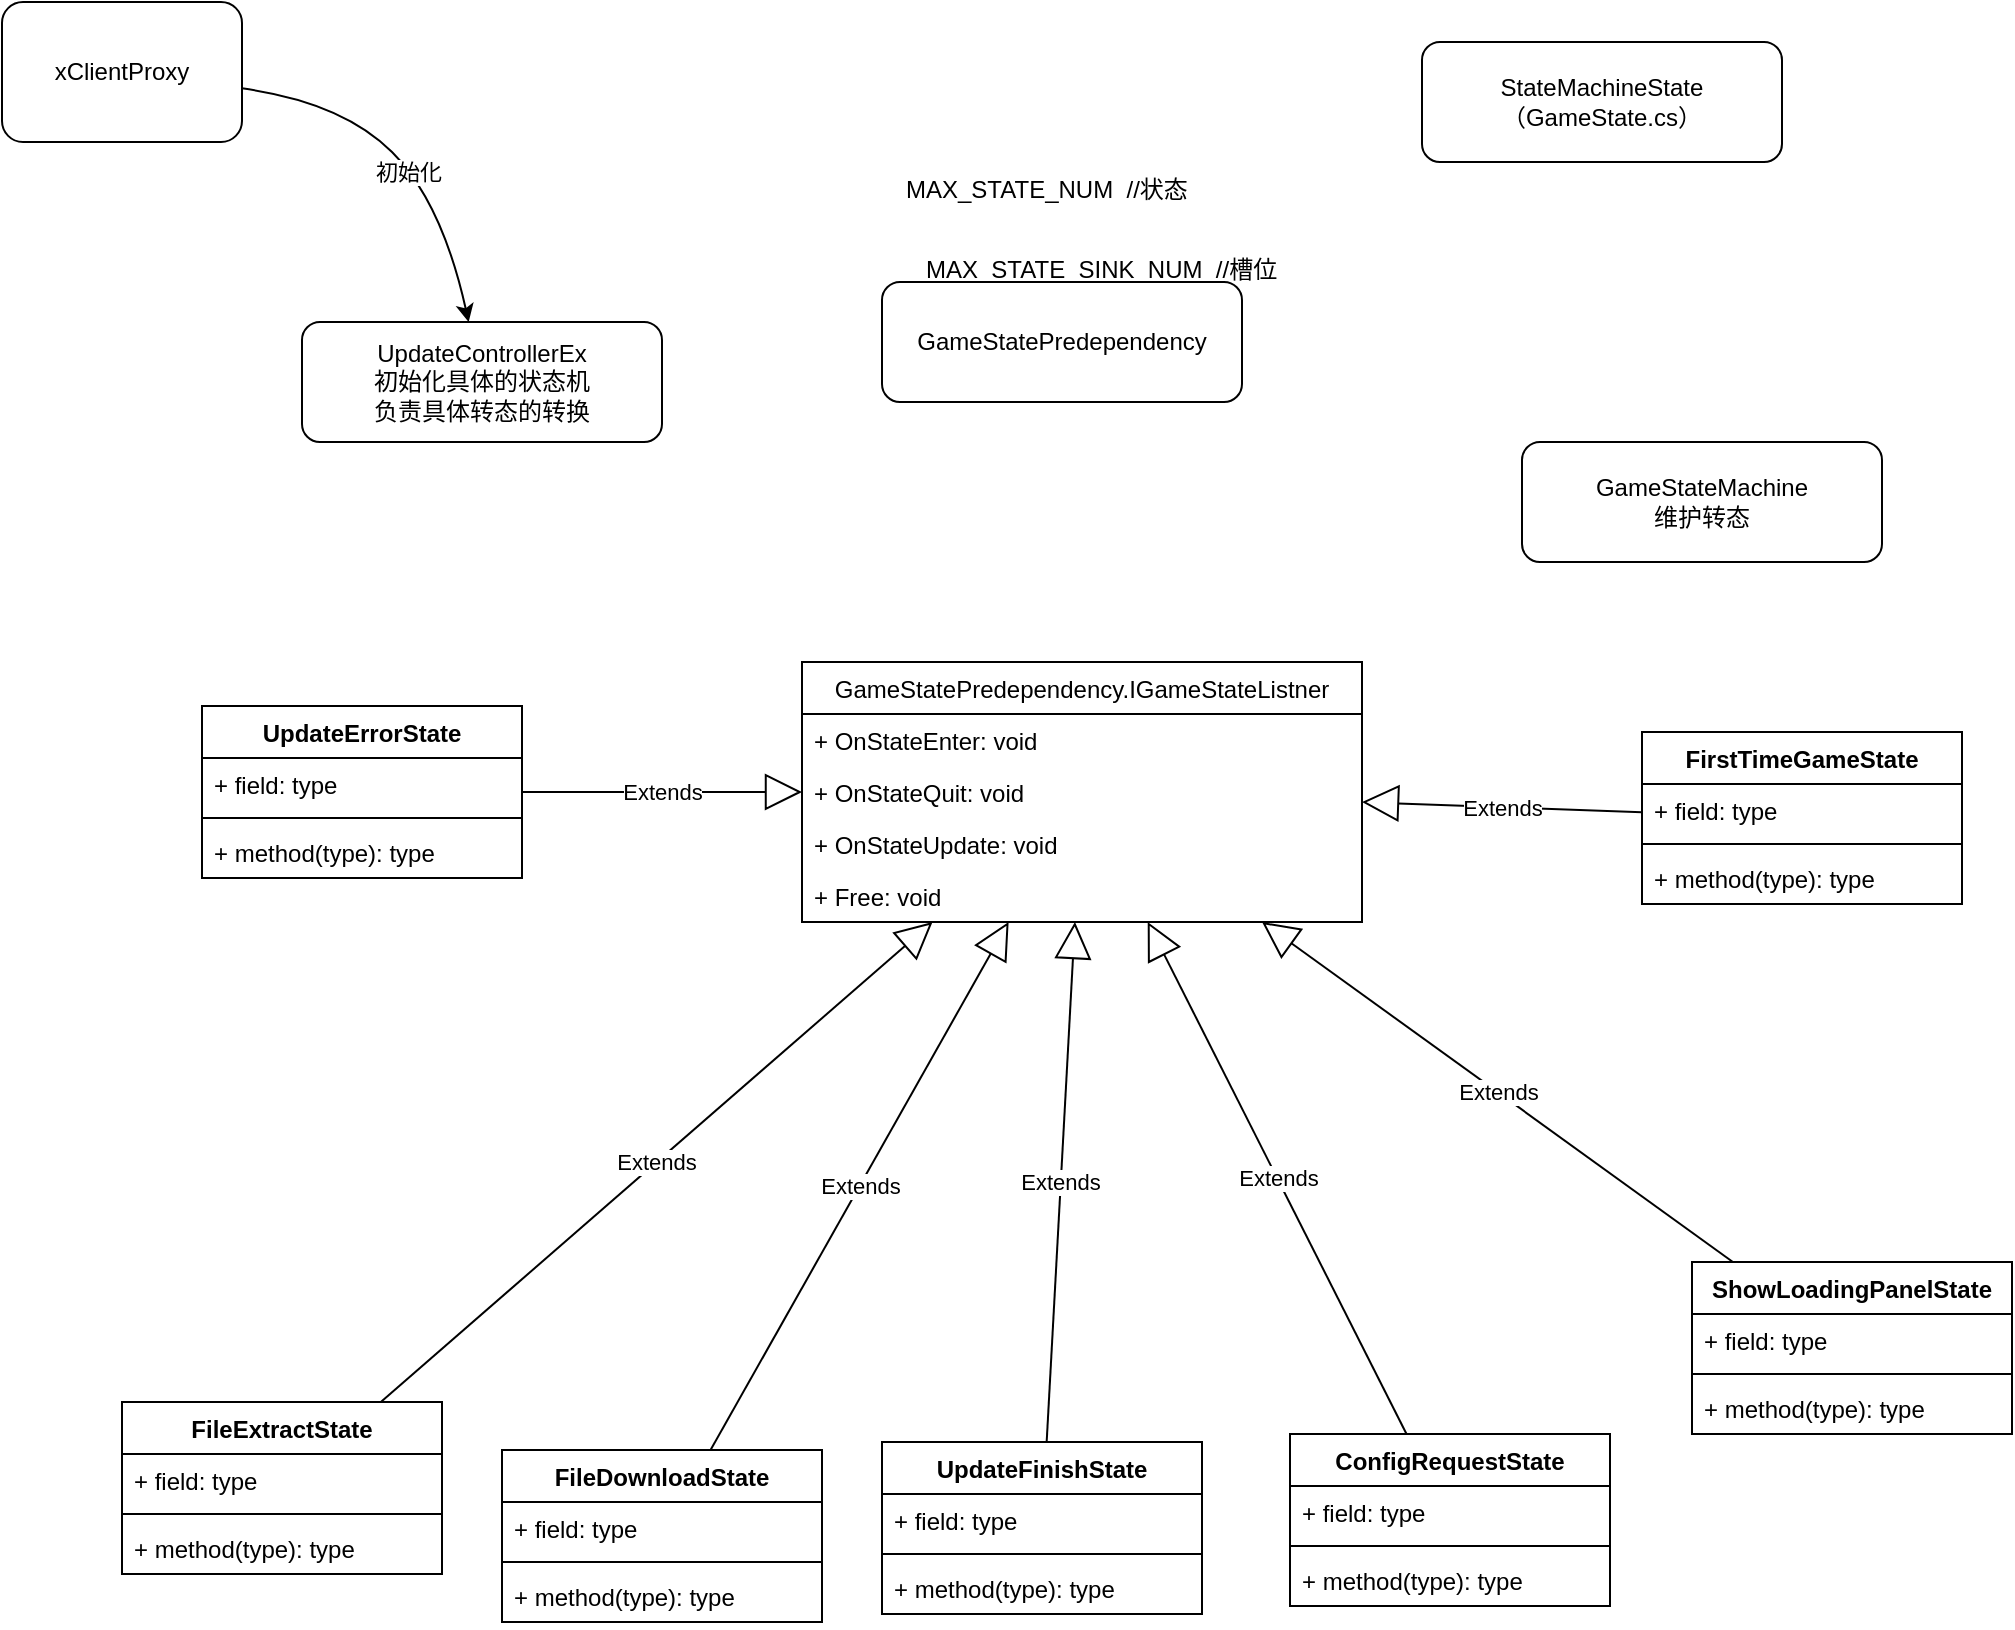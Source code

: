 <mxfile version="13.8.5" type="github"><diagram id="poAoHHD4wJXneolooooK" name="Page-1"><mxGraphModel dx="2249" dy="794" grid="1" gridSize="10" guides="1" tooltips="1" connect="1" arrows="1" fold="1" page="1" pageScale="1" pageWidth="827" pageHeight="1169" math="0" shadow="0"><root><mxCell id="0"/><mxCell id="1" parent="0"/><mxCell id="TegShTSiwR75E2xf8N01-50" value="GameStatePredependency" style="rounded=1;whiteSpace=wrap;html=1;" vertex="1" parent="1"><mxGeometry x="210" y="360" width="180" height="60" as="geometry"/></mxCell><mxCell id="TegShTSiwR75E2xf8N01-51" value="GameStatePredependency.IGameStateListner" style="swimlane;fontStyle=0;childLayout=stackLayout;horizontal=1;startSize=26;fillColor=none;horizontalStack=0;resizeParent=1;resizeParentMax=0;resizeLast=0;collapsible=1;marginBottom=0;" vertex="1" parent="1"><mxGeometry x="170" y="550" width="280" height="130" as="geometry"/></mxCell><mxCell id="TegShTSiwR75E2xf8N01-52" value="+ OnStateEnter: void" style="text;strokeColor=none;fillColor=none;align=left;verticalAlign=top;spacingLeft=4;spacingRight=4;overflow=hidden;rotatable=0;points=[[0,0.5],[1,0.5]];portConstraint=eastwest;" vertex="1" parent="TegShTSiwR75E2xf8N01-51"><mxGeometry y="26" width="280" height="26" as="geometry"/></mxCell><mxCell id="TegShTSiwR75E2xf8N01-53" value="+ OnStateQuit: void" style="text;strokeColor=none;fillColor=none;align=left;verticalAlign=top;spacingLeft=4;spacingRight=4;overflow=hidden;rotatable=0;points=[[0,0.5],[1,0.5]];portConstraint=eastwest;" vertex="1" parent="TegShTSiwR75E2xf8N01-51"><mxGeometry y="52" width="280" height="26" as="geometry"/></mxCell><mxCell id="TegShTSiwR75E2xf8N01-54" value="+ OnStateUpdate: void" style="text;strokeColor=none;fillColor=none;align=left;verticalAlign=top;spacingLeft=4;spacingRight=4;overflow=hidden;rotatable=0;points=[[0,0.5],[1,0.5]];portConstraint=eastwest;" vertex="1" parent="TegShTSiwR75E2xf8N01-51"><mxGeometry y="78" width="280" height="26" as="geometry"/></mxCell><mxCell id="TegShTSiwR75E2xf8N01-55" value="+ Free: void" style="text;strokeColor=none;fillColor=none;align=left;verticalAlign=top;spacingLeft=4;spacingRight=4;overflow=hidden;rotatable=0;points=[[0,0.5],[1,0.5]];portConstraint=eastwest;" vertex="1" parent="TegShTSiwR75E2xf8N01-51"><mxGeometry y="104" width="280" height="26" as="geometry"/></mxCell><mxCell id="TegShTSiwR75E2xf8N01-56" value="MAX_STATE_SINK_NUM&amp;nbsp; //槽位" style="text;whiteSpace=wrap;html=1;" vertex="1" parent="1"><mxGeometry x="230" y="340" width="190" height="30" as="geometry"/></mxCell><mxCell id="TegShTSiwR75E2xf8N01-57" value="MAX_STATE_NUM&amp;nbsp; //状态" style="text;whiteSpace=wrap;html=1;" vertex="1" parent="1"><mxGeometry x="220" y="300" width="170" height="30" as="geometry"/></mxCell><mxCell id="TegShTSiwR75E2xf8N01-58" value="UpdateErrorState" style="swimlane;fontStyle=1;align=center;verticalAlign=top;childLayout=stackLayout;horizontal=1;startSize=26;horizontalStack=0;resizeParent=1;resizeParentMax=0;resizeLast=0;collapsible=1;marginBottom=0;" vertex="1" parent="1"><mxGeometry x="-130" y="572" width="160" height="86" as="geometry"/></mxCell><mxCell id="TegShTSiwR75E2xf8N01-59" value="+ field: type" style="text;strokeColor=none;fillColor=none;align=left;verticalAlign=top;spacingLeft=4;spacingRight=4;overflow=hidden;rotatable=0;points=[[0,0.5],[1,0.5]];portConstraint=eastwest;" vertex="1" parent="TegShTSiwR75E2xf8N01-58"><mxGeometry y="26" width="160" height="26" as="geometry"/></mxCell><mxCell id="TegShTSiwR75E2xf8N01-60" value="" style="line;strokeWidth=1;fillColor=none;align=left;verticalAlign=middle;spacingTop=-1;spacingLeft=3;spacingRight=3;rotatable=0;labelPosition=right;points=[];portConstraint=eastwest;" vertex="1" parent="TegShTSiwR75E2xf8N01-58"><mxGeometry y="52" width="160" height="8" as="geometry"/></mxCell><mxCell id="TegShTSiwR75E2xf8N01-61" value="+ method(type): type" style="text;strokeColor=none;fillColor=none;align=left;verticalAlign=top;spacingLeft=4;spacingRight=4;overflow=hidden;rotatable=0;points=[[0,0.5],[1,0.5]];portConstraint=eastwest;" vertex="1" parent="TegShTSiwR75E2xf8N01-58"><mxGeometry y="60" width="160" height="26" as="geometry"/></mxCell><mxCell id="TegShTSiwR75E2xf8N01-62" value="Extends" style="endArrow=block;endSize=16;endFill=0;html=1;" edge="1" parent="1" source="TegShTSiwR75E2xf8N01-58" target="TegShTSiwR75E2xf8N01-51"><mxGeometry width="160" relative="1" as="geometry"><mxPoint x="330" y="410" as="sourcePoint"/><mxPoint x="490" y="410" as="targetPoint"/></mxGeometry></mxCell><mxCell id="TegShTSiwR75E2xf8N01-63" value="ShowLoadingPanelState" style="swimlane;fontStyle=1;align=center;verticalAlign=top;childLayout=stackLayout;horizontal=1;startSize=26;horizontalStack=0;resizeParent=1;resizeParentMax=0;resizeLast=0;collapsible=1;marginBottom=0;" vertex="1" parent="1"><mxGeometry x="615" y="850" width="160" height="86" as="geometry"/></mxCell><mxCell id="TegShTSiwR75E2xf8N01-64" value="+ field: type" style="text;strokeColor=none;fillColor=none;align=left;verticalAlign=top;spacingLeft=4;spacingRight=4;overflow=hidden;rotatable=0;points=[[0,0.5],[1,0.5]];portConstraint=eastwest;" vertex="1" parent="TegShTSiwR75E2xf8N01-63"><mxGeometry y="26" width="160" height="26" as="geometry"/></mxCell><mxCell id="TegShTSiwR75E2xf8N01-65" value="" style="line;strokeWidth=1;fillColor=none;align=left;verticalAlign=middle;spacingTop=-1;spacingLeft=3;spacingRight=3;rotatable=0;labelPosition=right;points=[];portConstraint=eastwest;" vertex="1" parent="TegShTSiwR75E2xf8N01-63"><mxGeometry y="52" width="160" height="8" as="geometry"/></mxCell><mxCell id="TegShTSiwR75E2xf8N01-66" value="+ method(type): type" style="text;strokeColor=none;fillColor=none;align=left;verticalAlign=top;spacingLeft=4;spacingRight=4;overflow=hidden;rotatable=0;points=[[0,0.5],[1,0.5]];portConstraint=eastwest;" vertex="1" parent="TegShTSiwR75E2xf8N01-63"><mxGeometry y="60" width="160" height="26" as="geometry"/></mxCell><mxCell id="TegShTSiwR75E2xf8N01-67" value="UpdateFinishState" style="swimlane;fontStyle=1;align=center;verticalAlign=top;childLayout=stackLayout;horizontal=1;startSize=26;horizontalStack=0;resizeParent=1;resizeParentMax=0;resizeLast=0;collapsible=1;marginBottom=0;" vertex="1" parent="1"><mxGeometry x="210" y="940" width="160" height="86" as="geometry"/></mxCell><mxCell id="TegShTSiwR75E2xf8N01-68" value="+ field: type" style="text;strokeColor=none;fillColor=none;align=left;verticalAlign=top;spacingLeft=4;spacingRight=4;overflow=hidden;rotatable=0;points=[[0,0.5],[1,0.5]];portConstraint=eastwest;" vertex="1" parent="TegShTSiwR75E2xf8N01-67"><mxGeometry y="26" width="160" height="26" as="geometry"/></mxCell><mxCell id="TegShTSiwR75E2xf8N01-69" value="" style="line;strokeWidth=1;fillColor=none;align=left;verticalAlign=middle;spacingTop=-1;spacingLeft=3;spacingRight=3;rotatable=0;labelPosition=right;points=[];portConstraint=eastwest;" vertex="1" parent="TegShTSiwR75E2xf8N01-67"><mxGeometry y="52" width="160" height="8" as="geometry"/></mxCell><mxCell id="TegShTSiwR75E2xf8N01-70" value="+ method(type): type" style="text;strokeColor=none;fillColor=none;align=left;verticalAlign=top;spacingLeft=4;spacingRight=4;overflow=hidden;rotatable=0;points=[[0,0.5],[1,0.5]];portConstraint=eastwest;" vertex="1" parent="TegShTSiwR75E2xf8N01-67"><mxGeometry y="60" width="160" height="26" as="geometry"/></mxCell><mxCell id="TegShTSiwR75E2xf8N01-71" value="FirstTimeGameState" style="swimlane;fontStyle=1;align=center;verticalAlign=top;childLayout=stackLayout;horizontal=1;startSize=26;horizontalStack=0;resizeParent=1;resizeParentMax=0;resizeLast=0;collapsible=1;marginBottom=0;" vertex="1" parent="1"><mxGeometry x="590" y="585" width="160" height="86" as="geometry"/></mxCell><mxCell id="TegShTSiwR75E2xf8N01-72" value="+ field: type" style="text;strokeColor=none;fillColor=none;align=left;verticalAlign=top;spacingLeft=4;spacingRight=4;overflow=hidden;rotatable=0;points=[[0,0.5],[1,0.5]];portConstraint=eastwest;" vertex="1" parent="TegShTSiwR75E2xf8N01-71"><mxGeometry y="26" width="160" height="26" as="geometry"/></mxCell><mxCell id="TegShTSiwR75E2xf8N01-73" value="" style="line;strokeWidth=1;fillColor=none;align=left;verticalAlign=middle;spacingTop=-1;spacingLeft=3;spacingRight=3;rotatable=0;labelPosition=right;points=[];portConstraint=eastwest;" vertex="1" parent="TegShTSiwR75E2xf8N01-71"><mxGeometry y="52" width="160" height="8" as="geometry"/></mxCell><mxCell id="TegShTSiwR75E2xf8N01-74" value="+ method(type): type" style="text;strokeColor=none;fillColor=none;align=left;verticalAlign=top;spacingLeft=4;spacingRight=4;overflow=hidden;rotatable=0;points=[[0,0.5],[1,0.5]];portConstraint=eastwest;" vertex="1" parent="TegShTSiwR75E2xf8N01-71"><mxGeometry y="60" width="160" height="26" as="geometry"/></mxCell><mxCell id="TegShTSiwR75E2xf8N01-75" value="FileExtractState" style="swimlane;fontStyle=1;align=center;verticalAlign=top;childLayout=stackLayout;horizontal=1;startSize=26;horizontalStack=0;resizeParent=1;resizeParentMax=0;resizeLast=0;collapsible=1;marginBottom=0;" vertex="1" parent="1"><mxGeometry x="-170" y="920" width="160" height="86" as="geometry"/></mxCell><mxCell id="TegShTSiwR75E2xf8N01-76" value="+ field: type" style="text;strokeColor=none;fillColor=none;align=left;verticalAlign=top;spacingLeft=4;spacingRight=4;overflow=hidden;rotatable=0;points=[[0,0.5],[1,0.5]];portConstraint=eastwest;" vertex="1" parent="TegShTSiwR75E2xf8N01-75"><mxGeometry y="26" width="160" height="26" as="geometry"/></mxCell><mxCell id="TegShTSiwR75E2xf8N01-77" value="" style="line;strokeWidth=1;fillColor=none;align=left;verticalAlign=middle;spacingTop=-1;spacingLeft=3;spacingRight=3;rotatable=0;labelPosition=right;points=[];portConstraint=eastwest;" vertex="1" parent="TegShTSiwR75E2xf8N01-75"><mxGeometry y="52" width="160" height="8" as="geometry"/></mxCell><mxCell id="TegShTSiwR75E2xf8N01-78" value="+ method(type): type" style="text;strokeColor=none;fillColor=none;align=left;verticalAlign=top;spacingLeft=4;spacingRight=4;overflow=hidden;rotatable=0;points=[[0,0.5],[1,0.5]];portConstraint=eastwest;" vertex="1" parent="TegShTSiwR75E2xf8N01-75"><mxGeometry y="60" width="160" height="26" as="geometry"/></mxCell><mxCell id="TegShTSiwR75E2xf8N01-79" value="FileDownloadState" style="swimlane;fontStyle=1;align=center;verticalAlign=top;childLayout=stackLayout;horizontal=1;startSize=26;horizontalStack=0;resizeParent=1;resizeParentMax=0;resizeLast=0;collapsible=1;marginBottom=0;" vertex="1" parent="1"><mxGeometry x="20" y="944" width="160" height="86" as="geometry"/></mxCell><mxCell id="TegShTSiwR75E2xf8N01-80" value="+ field: type" style="text;strokeColor=none;fillColor=none;align=left;verticalAlign=top;spacingLeft=4;spacingRight=4;overflow=hidden;rotatable=0;points=[[0,0.5],[1,0.5]];portConstraint=eastwest;" vertex="1" parent="TegShTSiwR75E2xf8N01-79"><mxGeometry y="26" width="160" height="26" as="geometry"/></mxCell><mxCell id="TegShTSiwR75E2xf8N01-81" value="" style="line;strokeWidth=1;fillColor=none;align=left;verticalAlign=middle;spacingTop=-1;spacingLeft=3;spacingRight=3;rotatable=0;labelPosition=right;points=[];portConstraint=eastwest;" vertex="1" parent="TegShTSiwR75E2xf8N01-79"><mxGeometry y="52" width="160" height="8" as="geometry"/></mxCell><mxCell id="TegShTSiwR75E2xf8N01-82" value="+ method(type): type" style="text;strokeColor=none;fillColor=none;align=left;verticalAlign=top;spacingLeft=4;spacingRight=4;overflow=hidden;rotatable=0;points=[[0,0.5],[1,0.5]];portConstraint=eastwest;" vertex="1" parent="TegShTSiwR75E2xf8N01-79"><mxGeometry y="60" width="160" height="26" as="geometry"/></mxCell><mxCell id="TegShTSiwR75E2xf8N01-83" value="ConfigRequestState" style="swimlane;fontStyle=1;align=center;verticalAlign=top;childLayout=stackLayout;horizontal=1;startSize=26;horizontalStack=0;resizeParent=1;resizeParentMax=0;resizeLast=0;collapsible=1;marginBottom=0;" vertex="1" parent="1"><mxGeometry x="414" y="936" width="160" height="86" as="geometry"/></mxCell><mxCell id="TegShTSiwR75E2xf8N01-84" value="+ field: type" style="text;strokeColor=none;fillColor=none;align=left;verticalAlign=top;spacingLeft=4;spacingRight=4;overflow=hidden;rotatable=0;points=[[0,0.5],[1,0.5]];portConstraint=eastwest;" vertex="1" parent="TegShTSiwR75E2xf8N01-83"><mxGeometry y="26" width="160" height="26" as="geometry"/></mxCell><mxCell id="TegShTSiwR75E2xf8N01-85" value="" style="line;strokeWidth=1;fillColor=none;align=left;verticalAlign=middle;spacingTop=-1;spacingLeft=3;spacingRight=3;rotatable=0;labelPosition=right;points=[];portConstraint=eastwest;" vertex="1" parent="TegShTSiwR75E2xf8N01-83"><mxGeometry y="52" width="160" height="8" as="geometry"/></mxCell><mxCell id="TegShTSiwR75E2xf8N01-86" value="+ method(type): type" style="text;strokeColor=none;fillColor=none;align=left;verticalAlign=top;spacingLeft=4;spacingRight=4;overflow=hidden;rotatable=0;points=[[0,0.5],[1,0.5]];portConstraint=eastwest;" vertex="1" parent="TegShTSiwR75E2xf8N01-83"><mxGeometry y="60" width="160" height="26" as="geometry"/></mxCell><mxCell id="TegShTSiwR75E2xf8N01-87" value="StateMachineState（GameState.cs）" style="rounded=1;whiteSpace=wrap;html=1;" vertex="1" parent="1"><mxGeometry x="480" y="240" width="180" height="60" as="geometry"/></mxCell><mxCell id="TegShTSiwR75E2xf8N01-88" value="Extends" style="endArrow=block;endSize=16;endFill=0;html=1;" edge="1" parent="1" source="TegShTSiwR75E2xf8N01-71" target="TegShTSiwR75E2xf8N01-51"><mxGeometry width="160" relative="1" as="geometry"><mxPoint x="50" y="750" as="sourcePoint"/><mxPoint x="190" y="750" as="targetPoint"/></mxGeometry></mxCell><mxCell id="TegShTSiwR75E2xf8N01-89" value="Extends" style="endArrow=block;endSize=16;endFill=0;html=1;" edge="1" parent="1" source="TegShTSiwR75E2xf8N01-75" target="TegShTSiwR75E2xf8N01-51"><mxGeometry width="160" relative="1" as="geometry"><mxPoint x="60" y="760" as="sourcePoint"/><mxPoint x="200" y="760" as="targetPoint"/></mxGeometry></mxCell><mxCell id="TegShTSiwR75E2xf8N01-90" value="Extends" style="endArrow=block;endSize=16;endFill=0;html=1;" edge="1" parent="1" source="TegShTSiwR75E2xf8N01-67" target="TegShTSiwR75E2xf8N01-51"><mxGeometry width="160" relative="1" as="geometry"><mxPoint x="70" y="770" as="sourcePoint"/><mxPoint x="210" y="770" as="targetPoint"/></mxGeometry></mxCell><mxCell id="TegShTSiwR75E2xf8N01-91" value="Extends" style="endArrow=block;endSize=16;endFill=0;html=1;" edge="1" parent="1" source="TegShTSiwR75E2xf8N01-79" target="TegShTSiwR75E2xf8N01-51"><mxGeometry width="160" relative="1" as="geometry"><mxPoint x="80" y="780" as="sourcePoint"/><mxPoint x="220" y="780" as="targetPoint"/></mxGeometry></mxCell><mxCell id="TegShTSiwR75E2xf8N01-92" value="Extends" style="endArrow=block;endSize=16;endFill=0;html=1;" edge="1" parent="1" source="TegShTSiwR75E2xf8N01-83" target="TegShTSiwR75E2xf8N01-51"><mxGeometry width="160" relative="1" as="geometry"><mxPoint x="90" y="790" as="sourcePoint"/><mxPoint x="230" y="790" as="targetPoint"/></mxGeometry></mxCell><mxCell id="TegShTSiwR75E2xf8N01-93" value="Extends" style="endArrow=block;endSize=16;endFill=0;html=1;" edge="1" parent="1" source="TegShTSiwR75E2xf8N01-63" target="TegShTSiwR75E2xf8N01-51"><mxGeometry width="160" relative="1" as="geometry"><mxPoint x="600" y="635.111" as="sourcePoint"/><mxPoint x="460" y="630.056" as="targetPoint"/></mxGeometry></mxCell><mxCell id="TegShTSiwR75E2xf8N01-94" value="UpdateControllerEx&lt;br&gt;初始化具体的状态机&lt;br&gt;负责具体转态的转换" style="rounded=1;whiteSpace=wrap;html=1;" vertex="1" parent="1"><mxGeometry x="-80" y="380" width="180" height="60" as="geometry"/></mxCell><mxCell id="TegShTSiwR75E2xf8N01-95" value="GameStateMachine&lt;br&gt;维护转态" style="rounded=1;whiteSpace=wrap;html=1;" vertex="1" parent="1"><mxGeometry x="530" y="440" width="180" height="60" as="geometry"/></mxCell><mxCell id="TegShTSiwR75E2xf8N01-96" value="xClientProxy" style="rounded=1;whiteSpace=wrap;html=1;" vertex="1" parent="1"><mxGeometry x="-230" y="220" width="120" height="70" as="geometry"/></mxCell><mxCell id="TegShTSiwR75E2xf8N01-97" value="" style="curved=1;endArrow=classic;html=1;" edge="1" parent="1" source="TegShTSiwR75E2xf8N01-96" target="TegShTSiwR75E2xf8N01-94"><mxGeometry width="50" height="50" relative="1" as="geometry"><mxPoint x="-30" y="310" as="sourcePoint"/><mxPoint x="20" y="260" as="targetPoint"/><Array as="points"><mxPoint x="-60" y="270"/><mxPoint x="-10" y="320"/></Array></mxGeometry></mxCell><mxCell id="TegShTSiwR75E2xf8N01-98" value="初始化" style="edgeLabel;html=1;align=center;verticalAlign=middle;resizable=0;points=[];" vertex="1" connectable="0" parent="TegShTSiwR75E2xf8N01-97"><mxGeometry x="0.079" y="-1" relative="1" as="geometry"><mxPoint x="-1" as="offset"/></mxGeometry></mxCell></root></mxGraphModel></diagram></mxfile>